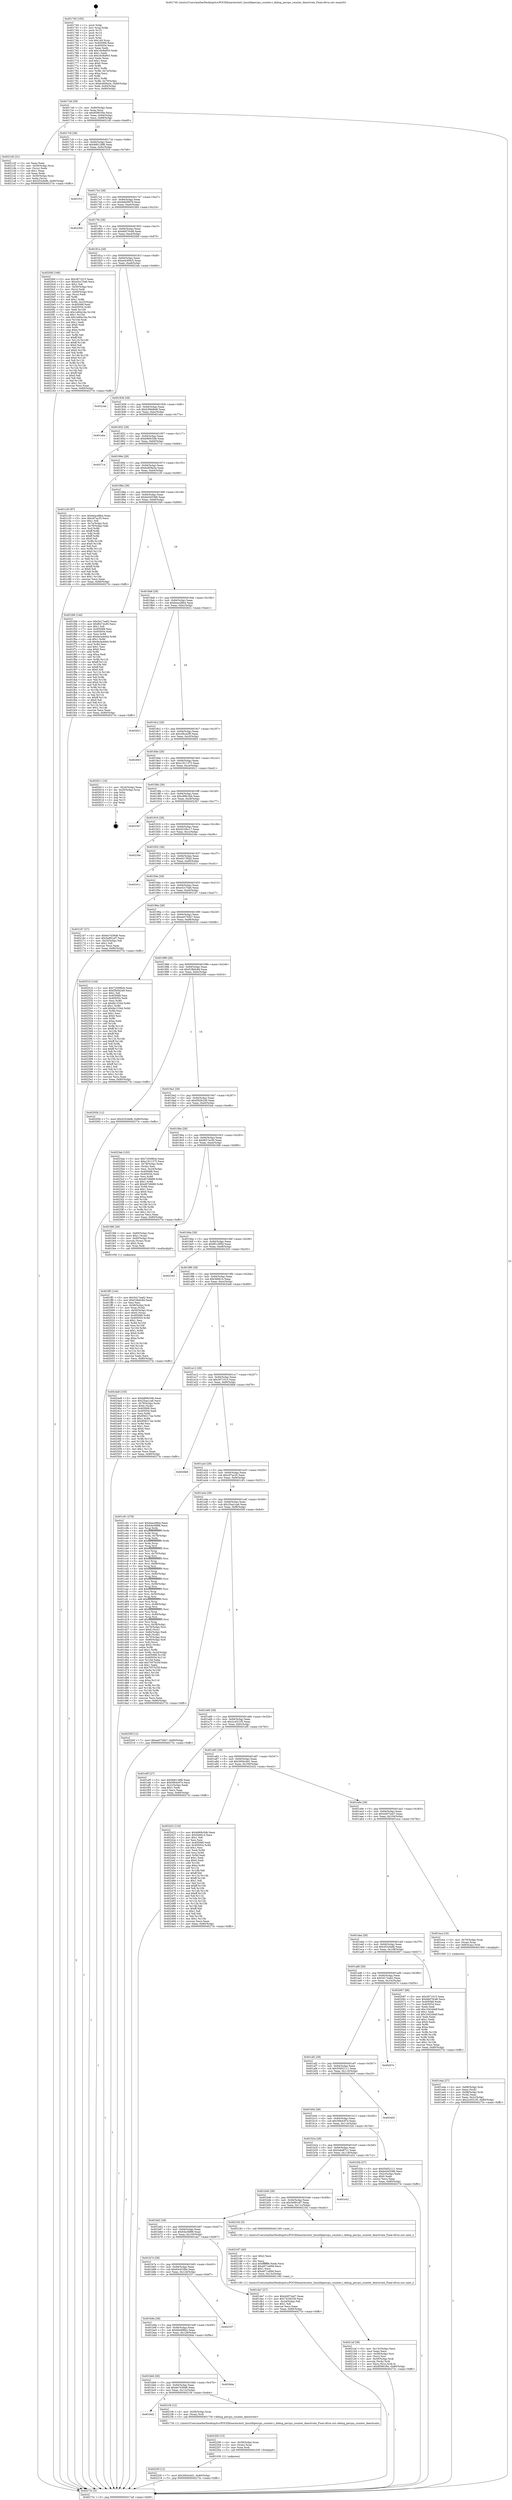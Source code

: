 digraph "0x401740" {
  label = "0x401740 (/mnt/c/Users/mathe/Desktop/tcc/POCII/binaries/extr_linuxlibpercpu_counter.c_debug_percpu_counter_deactivate_Final-ollvm.out::main(0))"
  labelloc = "t"
  node[shape=record]

  Entry [label="",width=0.3,height=0.3,shape=circle,fillcolor=black,style=filled]
  "0x4017a9" [label="{
     0x4017a9 [29]\l
     | [instrs]\l
     &nbsp;&nbsp;0x4017a9 \<+3\>: mov -0x80(%rbp),%eax\l
     &nbsp;&nbsp;0x4017ac \<+2\>: mov %eax,%ecx\l
     &nbsp;&nbsp;0x4017ae \<+6\>: sub $0x85991f0e,%ecx\l
     &nbsp;&nbsp;0x4017b4 \<+6\>: mov %eax,-0x94(%rbp)\l
     &nbsp;&nbsp;0x4017ba \<+6\>: mov %ecx,-0x98(%rbp)\l
     &nbsp;&nbsp;0x4017c0 \<+6\>: je 00000000004021d5 \<main+0xa95\>\l
  }"]
  "0x4021d5" [label="{
     0x4021d5 [31]\l
     | [instrs]\l
     &nbsp;&nbsp;0x4021d5 \<+2\>: xor %eax,%eax\l
     &nbsp;&nbsp;0x4021d7 \<+4\>: mov -0x50(%rbp),%rcx\l
     &nbsp;&nbsp;0x4021db \<+2\>: mov (%rcx),%edx\l
     &nbsp;&nbsp;0x4021dd \<+3\>: sub $0x1,%eax\l
     &nbsp;&nbsp;0x4021e0 \<+2\>: sub %eax,%edx\l
     &nbsp;&nbsp;0x4021e2 \<+4\>: mov -0x50(%rbp),%rcx\l
     &nbsp;&nbsp;0x4021e6 \<+2\>: mov %edx,(%rcx)\l
     &nbsp;&nbsp;0x4021e8 \<+7\>: movl $0x453c6efb,-0x80(%rbp)\l
     &nbsp;&nbsp;0x4021ef \<+5\>: jmp 000000000040273c \<main+0xffc\>\l
  }"]
  "0x4017c6" [label="{
     0x4017c6 [28]\l
     | [instrs]\l
     &nbsp;&nbsp;0x4017c6 \<+5\>: jmp 00000000004017cb \<main+0x8b\>\l
     &nbsp;&nbsp;0x4017cb \<+6\>: mov -0x94(%rbp),%eax\l
     &nbsp;&nbsp;0x4017d1 \<+5\>: sub $0x9d6128f6,%eax\l
     &nbsp;&nbsp;0x4017d6 \<+6\>: mov %eax,-0x9c(%rbp)\l
     &nbsp;&nbsp;0x4017dc \<+6\>: je 0000000000401f10 \<main+0x7d0\>\l
  }"]
  Exit [label="",width=0.3,height=0.3,shape=circle,fillcolor=black,style=filled,peripheries=2]
  "0x401f10" [label="{
     0x401f10\l
  }", style=dashed]
  "0x4017e2" [label="{
     0x4017e2 [28]\l
     | [instrs]\l
     &nbsp;&nbsp;0x4017e2 \<+5\>: jmp 00000000004017e7 \<main+0xa7\>\l
     &nbsp;&nbsp;0x4017e7 \<+6\>: mov -0x94(%rbp),%eax\l
     &nbsp;&nbsp;0x4017ed \<+5\>: sub $0x9dd3fd78,%eax\l
     &nbsp;&nbsp;0x4017f2 \<+6\>: mov %eax,-0xa0(%rbp)\l
     &nbsp;&nbsp;0x4017f8 \<+6\>: je 0000000000402364 \<main+0xc24\>\l
  }"]
  "0x40220f" [label="{
     0x40220f [12]\l
     | [instrs]\l
     &nbsp;&nbsp;0x40220f \<+7\>: movl $0x3004c0d1,-0x80(%rbp)\l
     &nbsp;&nbsp;0x402216 \<+5\>: jmp 000000000040273c \<main+0xffc\>\l
  }"]
  "0x402364" [label="{
     0x402364\l
  }", style=dashed]
  "0x4017fe" [label="{
     0x4017fe [28]\l
     | [instrs]\l
     &nbsp;&nbsp;0x4017fe \<+5\>: jmp 0000000000401803 \<main+0xc3\>\l
     &nbsp;&nbsp;0x401803 \<+6\>: mov -0x94(%rbp),%eax\l
     &nbsp;&nbsp;0x401809 \<+5\>: sub $0x9dd70cd6,%eax\l
     &nbsp;&nbsp;0x40180e \<+6\>: mov %eax,-0xa4(%rbp)\l
     &nbsp;&nbsp;0x401814 \<+6\>: je 00000000004020bf \<main+0x97f\>\l
  }"]
  "0x402200" [label="{
     0x402200 [15]\l
     | [instrs]\l
     &nbsp;&nbsp;0x402200 \<+4\>: mov -0x58(%rbp),%rax\l
     &nbsp;&nbsp;0x402204 \<+3\>: mov (%rax),%rax\l
     &nbsp;&nbsp;0x402207 \<+3\>: mov %rax,%rdi\l
     &nbsp;&nbsp;0x40220a \<+5\>: call 0000000000401030 \<free@plt\>\l
     | [calls]\l
     &nbsp;&nbsp;0x401030 \{1\} (unknown)\l
  }"]
  "0x4020bf" [label="{
     0x4020bf [168]\l
     | [instrs]\l
     &nbsp;&nbsp;0x4020bf \<+5\>: mov $0x3671015,%eax\l
     &nbsp;&nbsp;0x4020c4 \<+5\>: mov $0xe5cc70a6,%ecx\l
     &nbsp;&nbsp;0x4020c9 \<+2\>: mov $0x1,%dl\l
     &nbsp;&nbsp;0x4020cb \<+4\>: mov -0x50(%rbp),%rsi\l
     &nbsp;&nbsp;0x4020cf \<+2\>: mov (%rsi),%edi\l
     &nbsp;&nbsp;0x4020d1 \<+4\>: mov -0x60(%rbp),%rsi\l
     &nbsp;&nbsp;0x4020d5 \<+2\>: cmp (%rsi),%edi\l
     &nbsp;&nbsp;0x4020d7 \<+4\>: setl %r8b\l
     &nbsp;&nbsp;0x4020db \<+4\>: and $0x1,%r8b\l
     &nbsp;&nbsp;0x4020df \<+4\>: mov %r8b,-0x25(%rbp)\l
     &nbsp;&nbsp;0x4020e3 \<+7\>: mov 0x405068,%edi\l
     &nbsp;&nbsp;0x4020ea \<+8\>: mov 0x405054,%r9d\l
     &nbsp;&nbsp;0x4020f2 \<+3\>: mov %edi,%r10d\l
     &nbsp;&nbsp;0x4020f5 \<+7\>: sub $0x1e60a16a,%r10d\l
     &nbsp;&nbsp;0x4020fc \<+4\>: sub $0x1,%r10d\l
     &nbsp;&nbsp;0x402100 \<+7\>: add $0x1e60a16a,%r10d\l
     &nbsp;&nbsp;0x402107 \<+4\>: imul %r10d,%edi\l
     &nbsp;&nbsp;0x40210b \<+3\>: and $0x1,%edi\l
     &nbsp;&nbsp;0x40210e \<+3\>: cmp $0x0,%edi\l
     &nbsp;&nbsp;0x402111 \<+4\>: sete %r8b\l
     &nbsp;&nbsp;0x402115 \<+4\>: cmp $0xa,%r9d\l
     &nbsp;&nbsp;0x402119 \<+4\>: setl %r11b\l
     &nbsp;&nbsp;0x40211d \<+3\>: mov %r8b,%bl\l
     &nbsp;&nbsp;0x402120 \<+3\>: xor $0xff,%bl\l
     &nbsp;&nbsp;0x402123 \<+3\>: mov %r11b,%r14b\l
     &nbsp;&nbsp;0x402126 \<+4\>: xor $0xff,%r14b\l
     &nbsp;&nbsp;0x40212a \<+3\>: xor $0x0,%dl\l
     &nbsp;&nbsp;0x40212d \<+3\>: mov %bl,%r15b\l
     &nbsp;&nbsp;0x402130 \<+4\>: and $0x0,%r15b\l
     &nbsp;&nbsp;0x402134 \<+3\>: and %dl,%r8b\l
     &nbsp;&nbsp;0x402137 \<+3\>: mov %r14b,%r12b\l
     &nbsp;&nbsp;0x40213a \<+4\>: and $0x0,%r12b\l
     &nbsp;&nbsp;0x40213e \<+3\>: and %dl,%r11b\l
     &nbsp;&nbsp;0x402141 \<+3\>: or %r8b,%r15b\l
     &nbsp;&nbsp;0x402144 \<+3\>: or %r11b,%r12b\l
     &nbsp;&nbsp;0x402147 \<+3\>: xor %r12b,%r15b\l
     &nbsp;&nbsp;0x40214a \<+3\>: or %r14b,%bl\l
     &nbsp;&nbsp;0x40214d \<+3\>: xor $0xff,%bl\l
     &nbsp;&nbsp;0x402150 \<+3\>: or $0x0,%dl\l
     &nbsp;&nbsp;0x402153 \<+2\>: and %dl,%bl\l
     &nbsp;&nbsp;0x402155 \<+3\>: or %bl,%r15b\l
     &nbsp;&nbsp;0x402158 \<+4\>: test $0x1,%r15b\l
     &nbsp;&nbsp;0x40215c \<+3\>: cmovne %ecx,%eax\l
     &nbsp;&nbsp;0x40215f \<+3\>: mov %eax,-0x80(%rbp)\l
     &nbsp;&nbsp;0x402162 \<+5\>: jmp 000000000040273c \<main+0xffc\>\l
  }"]
  "0x40181a" [label="{
     0x40181a [28]\l
     | [instrs]\l
     &nbsp;&nbsp;0x40181a \<+5\>: jmp 000000000040181f \<main+0xdf\>\l
     &nbsp;&nbsp;0x40181f \<+6\>: mov -0x94(%rbp),%eax\l
     &nbsp;&nbsp;0x401825 \<+5\>: sub $0xacb300c5,%eax\l
     &nbsp;&nbsp;0x40182a \<+6\>: mov %eax,-0xa8(%rbp)\l
     &nbsp;&nbsp;0x401830 \<+6\>: je 00000000004022ab \<main+0xb6b\>\l
  }"]
  "0x401bd2" [label="{
     0x401bd2\l
  }", style=dashed]
  "0x4022ab" [label="{
     0x4022ab\l
  }", style=dashed]
  "0x401836" [label="{
     0x401836 [28]\l
     | [instrs]\l
     &nbsp;&nbsp;0x401836 \<+5\>: jmp 000000000040183b \<main+0xfb\>\l
     &nbsp;&nbsp;0x40183b \<+6\>: mov -0x94(%rbp),%eax\l
     &nbsp;&nbsp;0x401841 \<+5\>: sub $0xb366dbd6,%eax\l
     &nbsp;&nbsp;0x401846 \<+6\>: mov %eax,-0xac(%rbp)\l
     &nbsp;&nbsp;0x40184c \<+6\>: je 0000000000401ebe \<main+0x77e\>\l
  }"]
  "0x4021f4" [label="{
     0x4021f4 [12]\l
     | [instrs]\l
     &nbsp;&nbsp;0x4021f4 \<+4\>: mov -0x58(%rbp),%rax\l
     &nbsp;&nbsp;0x4021f8 \<+3\>: mov (%rax),%rdi\l
     &nbsp;&nbsp;0x4021fb \<+5\>: call 0000000000401730 \<debug_percpu_counter_deactivate\>\l
     | [calls]\l
     &nbsp;&nbsp;0x401730 \{1\} (/mnt/c/Users/mathe/Desktop/tcc/POCII/binaries/extr_linuxlibpercpu_counter.c_debug_percpu_counter_deactivate_Final-ollvm.out::debug_percpu_counter_deactivate)\l
  }"]
  "0x401ebe" [label="{
     0x401ebe\l
  }", style=dashed]
  "0x401852" [label="{
     0x401852 [28]\l
     | [instrs]\l
     &nbsp;&nbsp;0x401852 \<+5\>: jmp 0000000000401857 \<main+0x117\>\l
     &nbsp;&nbsp;0x401857 \<+6\>: mov -0x94(%rbp),%eax\l
     &nbsp;&nbsp;0x40185d \<+5\>: sub $0xb969c5db,%eax\l
     &nbsp;&nbsp;0x401862 \<+6\>: mov %eax,-0xb0(%rbp)\l
     &nbsp;&nbsp;0x401868 \<+6\>: je 0000000000402714 \<main+0xfd4\>\l
  }"]
  "0x401bb6" [label="{
     0x401bb6 [28]\l
     | [instrs]\l
     &nbsp;&nbsp;0x401bb6 \<+5\>: jmp 0000000000401bbb \<main+0x47b\>\l
     &nbsp;&nbsp;0x401bbb \<+6\>: mov -0x94(%rbp),%eax\l
     &nbsp;&nbsp;0x401bc1 \<+5\>: sub $0x6e7d39d8,%eax\l
     &nbsp;&nbsp;0x401bc6 \<+6\>: mov %eax,-0x12c(%rbp)\l
     &nbsp;&nbsp;0x401bcc \<+6\>: je 00000000004021f4 \<main+0xab4\>\l
  }"]
  "0x402714" [label="{
     0x402714\l
  }", style=dashed]
  "0x40186e" [label="{
     0x40186e [28]\l
     | [instrs]\l
     &nbsp;&nbsp;0x40186e \<+5\>: jmp 0000000000401873 \<main+0x133\>\l
     &nbsp;&nbsp;0x401873 \<+6\>: mov -0x94(%rbp),%eax\l
     &nbsp;&nbsp;0x401879 \<+5\>: sub $0xbc609a3a,%eax\l
     &nbsp;&nbsp;0x40187e \<+6\>: mov %eax,-0xb4(%rbp)\l
     &nbsp;&nbsp;0x401884 \<+6\>: je 0000000000401c30 \<main+0x4f0\>\l
  }"]
  "0x4026da" [label="{
     0x4026da\l
  }", style=dashed]
  "0x401c30" [label="{
     0x401c30 [97]\l
     | [instrs]\l
     &nbsp;&nbsp;0x401c30 \<+5\>: mov $0xbeacd8b4,%eax\l
     &nbsp;&nbsp;0x401c35 \<+5\>: mov $0xc97ac35,%ecx\l
     &nbsp;&nbsp;0x401c3a \<+2\>: mov $0x1,%dl\l
     &nbsp;&nbsp;0x401c3c \<+4\>: mov -0x7a(%rbp),%sil\l
     &nbsp;&nbsp;0x401c40 \<+4\>: mov -0x79(%rbp),%dil\l
     &nbsp;&nbsp;0x401c44 \<+3\>: mov %sil,%r8b\l
     &nbsp;&nbsp;0x401c47 \<+4\>: xor $0xff,%r8b\l
     &nbsp;&nbsp;0x401c4b \<+3\>: mov %dil,%r9b\l
     &nbsp;&nbsp;0x401c4e \<+4\>: xor $0xff,%r9b\l
     &nbsp;&nbsp;0x401c52 \<+3\>: xor $0x0,%dl\l
     &nbsp;&nbsp;0x401c55 \<+3\>: mov %r8b,%r10b\l
     &nbsp;&nbsp;0x401c58 \<+4\>: and $0x0,%r10b\l
     &nbsp;&nbsp;0x401c5c \<+3\>: and %dl,%sil\l
     &nbsp;&nbsp;0x401c5f \<+3\>: mov %r9b,%r11b\l
     &nbsp;&nbsp;0x401c62 \<+4\>: and $0x0,%r11b\l
     &nbsp;&nbsp;0x401c66 \<+3\>: and %dl,%dil\l
     &nbsp;&nbsp;0x401c69 \<+3\>: or %sil,%r10b\l
     &nbsp;&nbsp;0x401c6c \<+3\>: or %dil,%r11b\l
     &nbsp;&nbsp;0x401c6f \<+3\>: xor %r11b,%r10b\l
     &nbsp;&nbsp;0x401c72 \<+3\>: or %r9b,%r8b\l
     &nbsp;&nbsp;0x401c75 \<+4\>: xor $0xff,%r8b\l
     &nbsp;&nbsp;0x401c79 \<+3\>: or $0x0,%dl\l
     &nbsp;&nbsp;0x401c7c \<+3\>: and %dl,%r8b\l
     &nbsp;&nbsp;0x401c7f \<+3\>: or %r8b,%r10b\l
     &nbsp;&nbsp;0x401c82 \<+4\>: test $0x1,%r10b\l
     &nbsp;&nbsp;0x401c86 \<+3\>: cmovne %ecx,%eax\l
     &nbsp;&nbsp;0x401c89 \<+3\>: mov %eax,-0x80(%rbp)\l
     &nbsp;&nbsp;0x401c8c \<+5\>: jmp 000000000040273c \<main+0xffc\>\l
  }"]
  "0x40188a" [label="{
     0x40188a [28]\l
     | [instrs]\l
     &nbsp;&nbsp;0x40188a \<+5\>: jmp 000000000040188f \<main+0x14f\>\l
     &nbsp;&nbsp;0x40188f \<+6\>: mov -0x94(%rbp),%eax\l
     &nbsp;&nbsp;0x401895 \<+5\>: sub $0xbd345386,%eax\l
     &nbsp;&nbsp;0x40189a \<+6\>: mov %eax,-0xb8(%rbp)\l
     &nbsp;&nbsp;0x4018a0 \<+6\>: je 0000000000401f46 \<main+0x806\>\l
  }"]
  "0x40273c" [label="{
     0x40273c [5]\l
     | [instrs]\l
     &nbsp;&nbsp;0x40273c \<+5\>: jmp 00000000004017a9 \<main+0x69\>\l
  }"]
  "0x401740" [label="{
     0x401740 [105]\l
     | [instrs]\l
     &nbsp;&nbsp;0x401740 \<+1\>: push %rbp\l
     &nbsp;&nbsp;0x401741 \<+3\>: mov %rsp,%rbp\l
     &nbsp;&nbsp;0x401744 \<+2\>: push %r15\l
     &nbsp;&nbsp;0x401746 \<+2\>: push %r14\l
     &nbsp;&nbsp;0x401748 \<+2\>: push %r12\l
     &nbsp;&nbsp;0x40174a \<+1\>: push %rbx\l
     &nbsp;&nbsp;0x40174b \<+7\>: sub $0x140,%rsp\l
     &nbsp;&nbsp;0x401752 \<+7\>: mov 0x405068,%eax\l
     &nbsp;&nbsp;0x401759 \<+7\>: mov 0x405054,%ecx\l
     &nbsp;&nbsp;0x401760 \<+2\>: mov %eax,%edx\l
     &nbsp;&nbsp;0x401762 \<+6\>: add $0x16c8a903,%edx\l
     &nbsp;&nbsp;0x401768 \<+3\>: sub $0x1,%edx\l
     &nbsp;&nbsp;0x40176b \<+6\>: sub $0x16c8a903,%edx\l
     &nbsp;&nbsp;0x401771 \<+3\>: imul %edx,%eax\l
     &nbsp;&nbsp;0x401774 \<+3\>: and $0x1,%eax\l
     &nbsp;&nbsp;0x401777 \<+3\>: cmp $0x0,%eax\l
     &nbsp;&nbsp;0x40177a \<+4\>: sete %r8b\l
     &nbsp;&nbsp;0x40177e \<+4\>: and $0x1,%r8b\l
     &nbsp;&nbsp;0x401782 \<+4\>: mov %r8b,-0x7a(%rbp)\l
     &nbsp;&nbsp;0x401786 \<+3\>: cmp $0xa,%ecx\l
     &nbsp;&nbsp;0x401789 \<+4\>: setl %r8b\l
     &nbsp;&nbsp;0x40178d \<+4\>: and $0x1,%r8b\l
     &nbsp;&nbsp;0x401791 \<+4\>: mov %r8b,-0x79(%rbp)\l
     &nbsp;&nbsp;0x401795 \<+7\>: movl $0xbc609a3a,-0x80(%rbp)\l
     &nbsp;&nbsp;0x40179c \<+6\>: mov %edi,-0x84(%rbp)\l
     &nbsp;&nbsp;0x4017a2 \<+7\>: mov %rsi,-0x90(%rbp)\l
  }"]
  "0x401b9a" [label="{
     0x401b9a [28]\l
     | [instrs]\l
     &nbsp;&nbsp;0x401b9a \<+5\>: jmp 0000000000401b9f \<main+0x45f\>\l
     &nbsp;&nbsp;0x401b9f \<+6\>: mov -0x94(%rbp),%eax\l
     &nbsp;&nbsp;0x401ba5 \<+5\>: sub $0x6bd4f6b2,%eax\l
     &nbsp;&nbsp;0x401baa \<+6\>: mov %eax,-0x128(%rbp)\l
     &nbsp;&nbsp;0x401bb0 \<+6\>: je 00000000004026da \<main+0xf9a\>\l
  }"]
  "0x401f46" [label="{
     0x401f46 [144]\l
     | [instrs]\l
     &nbsp;&nbsp;0x401f46 \<+5\>: mov $0x5417ea62,%eax\l
     &nbsp;&nbsp;0x401f4b \<+5\>: mov $0xf627ec00,%ecx\l
     &nbsp;&nbsp;0x401f50 \<+2\>: mov $0x1,%dl\l
     &nbsp;&nbsp;0x401f52 \<+7\>: mov 0x405068,%esi\l
     &nbsp;&nbsp;0x401f59 \<+7\>: mov 0x405054,%edi\l
     &nbsp;&nbsp;0x401f60 \<+3\>: mov %esi,%r8d\l
     &nbsp;&nbsp;0x401f63 \<+7\>: add $0x9a3a4d44,%r8d\l
     &nbsp;&nbsp;0x401f6a \<+4\>: sub $0x1,%r8d\l
     &nbsp;&nbsp;0x401f6e \<+7\>: sub $0x9a3a4d44,%r8d\l
     &nbsp;&nbsp;0x401f75 \<+4\>: imul %r8d,%esi\l
     &nbsp;&nbsp;0x401f79 \<+3\>: and $0x1,%esi\l
     &nbsp;&nbsp;0x401f7c \<+3\>: cmp $0x0,%esi\l
     &nbsp;&nbsp;0x401f7f \<+4\>: sete %r9b\l
     &nbsp;&nbsp;0x401f83 \<+3\>: cmp $0xa,%edi\l
     &nbsp;&nbsp;0x401f86 \<+4\>: setl %r10b\l
     &nbsp;&nbsp;0x401f8a \<+3\>: mov %r9b,%r11b\l
     &nbsp;&nbsp;0x401f8d \<+4\>: xor $0xff,%r11b\l
     &nbsp;&nbsp;0x401f91 \<+3\>: mov %r10b,%bl\l
     &nbsp;&nbsp;0x401f94 \<+3\>: xor $0xff,%bl\l
     &nbsp;&nbsp;0x401f97 \<+3\>: xor $0x0,%dl\l
     &nbsp;&nbsp;0x401f9a \<+3\>: mov %r11b,%r14b\l
     &nbsp;&nbsp;0x401f9d \<+4\>: and $0x0,%r14b\l
     &nbsp;&nbsp;0x401fa1 \<+3\>: and %dl,%r9b\l
     &nbsp;&nbsp;0x401fa4 \<+3\>: mov %bl,%r15b\l
     &nbsp;&nbsp;0x401fa7 \<+4\>: and $0x0,%r15b\l
     &nbsp;&nbsp;0x401fab \<+3\>: and %dl,%r10b\l
     &nbsp;&nbsp;0x401fae \<+3\>: or %r9b,%r14b\l
     &nbsp;&nbsp;0x401fb1 \<+3\>: or %r10b,%r15b\l
     &nbsp;&nbsp;0x401fb4 \<+3\>: xor %r15b,%r14b\l
     &nbsp;&nbsp;0x401fb7 \<+3\>: or %bl,%r11b\l
     &nbsp;&nbsp;0x401fba \<+4\>: xor $0xff,%r11b\l
     &nbsp;&nbsp;0x401fbe \<+3\>: or $0x0,%dl\l
     &nbsp;&nbsp;0x401fc1 \<+3\>: and %dl,%r11b\l
     &nbsp;&nbsp;0x401fc4 \<+3\>: or %r11b,%r14b\l
     &nbsp;&nbsp;0x401fc7 \<+4\>: test $0x1,%r14b\l
     &nbsp;&nbsp;0x401fcb \<+3\>: cmovne %ecx,%eax\l
     &nbsp;&nbsp;0x401fce \<+3\>: mov %eax,-0x80(%rbp)\l
     &nbsp;&nbsp;0x401fd1 \<+5\>: jmp 000000000040273c \<main+0xffc\>\l
  }"]
  "0x4018a6" [label="{
     0x4018a6 [28]\l
     | [instrs]\l
     &nbsp;&nbsp;0x4018a6 \<+5\>: jmp 00000000004018ab \<main+0x16b\>\l
     &nbsp;&nbsp;0x4018ab \<+6\>: mov -0x94(%rbp),%eax\l
     &nbsp;&nbsp;0x4018b1 \<+5\>: sub $0xbeacd8b4,%eax\l
     &nbsp;&nbsp;0x4018b6 \<+6\>: mov %eax,-0xbc(%rbp)\l
     &nbsp;&nbsp;0x4018bc \<+6\>: je 0000000000402621 \<main+0xee1\>\l
  }"]
  "0x402337" [label="{
     0x402337\l
  }", style=dashed]
  "0x402621" [label="{
     0x402621\l
  }", style=dashed]
  "0x4018c2" [label="{
     0x4018c2 [28]\l
     | [instrs]\l
     &nbsp;&nbsp;0x4018c2 \<+5\>: jmp 00000000004018c7 \<main+0x187\>\l
     &nbsp;&nbsp;0x4018c7 \<+6\>: mov -0x94(%rbp),%eax\l
     &nbsp;&nbsp;0x4018cd \<+5\>: sub $0xc06ce2f0,%eax\l
     &nbsp;&nbsp;0x4018d2 \<+6\>: mov %eax,-0xc0(%rbp)\l
     &nbsp;&nbsp;0x4018d8 \<+6\>: je 0000000000402663 \<main+0xf23\>\l
  }"]
  "0x4021af" [label="{
     0x4021af [38]\l
     | [instrs]\l
     &nbsp;&nbsp;0x4021af \<+6\>: mov -0x13c(%rbp),%ecx\l
     &nbsp;&nbsp;0x4021b5 \<+3\>: imul %eax,%ecx\l
     &nbsp;&nbsp;0x4021b8 \<+4\>: mov -0x58(%rbp),%rsi\l
     &nbsp;&nbsp;0x4021bc \<+3\>: mov (%rsi),%rsi\l
     &nbsp;&nbsp;0x4021bf \<+4\>: mov -0x50(%rbp),%rdi\l
     &nbsp;&nbsp;0x4021c3 \<+3\>: movslq (%rdi),%rdi\l
     &nbsp;&nbsp;0x4021c6 \<+3\>: mov %ecx,(%rsi,%rdi,4)\l
     &nbsp;&nbsp;0x4021c9 \<+7\>: movl $0x85991f0e,-0x80(%rbp)\l
     &nbsp;&nbsp;0x4021d0 \<+5\>: jmp 000000000040273c \<main+0xffc\>\l
  }"]
  "0x402663" [label="{
     0x402663\l
  }", style=dashed]
  "0x4018de" [label="{
     0x4018de [28]\l
     | [instrs]\l
     &nbsp;&nbsp;0x4018de \<+5\>: jmp 00000000004018e3 \<main+0x1a3\>\l
     &nbsp;&nbsp;0x4018e3 \<+6\>: mov -0x94(%rbp),%eax\l
     &nbsp;&nbsp;0x4018e9 \<+5\>: sub $0xc1911375,%eax\l
     &nbsp;&nbsp;0x4018ee \<+6\>: mov %eax,-0xc4(%rbp)\l
     &nbsp;&nbsp;0x4018f4 \<+6\>: je 0000000000402611 \<main+0xed1\>\l
  }"]
  "0x402187" [label="{
     0x402187 [40]\l
     | [instrs]\l
     &nbsp;&nbsp;0x402187 \<+5\>: mov $0x2,%ecx\l
     &nbsp;&nbsp;0x40218c \<+1\>: cltd\l
     &nbsp;&nbsp;0x40218d \<+2\>: idiv %ecx\l
     &nbsp;&nbsp;0x40218f \<+6\>: imul $0xfffffffe,%edx,%ecx\l
     &nbsp;&nbsp;0x402195 \<+6\>: add $0xa971a69d,%ecx\l
     &nbsp;&nbsp;0x40219b \<+3\>: add $0x1,%ecx\l
     &nbsp;&nbsp;0x40219e \<+6\>: sub $0xa971a69d,%ecx\l
     &nbsp;&nbsp;0x4021a4 \<+6\>: mov %ecx,-0x13c(%rbp)\l
     &nbsp;&nbsp;0x4021aa \<+5\>: call 0000000000401160 \<next_i\>\l
     | [calls]\l
     &nbsp;&nbsp;0x401160 \{1\} (/mnt/c/Users/mathe/Desktop/tcc/POCII/binaries/extr_linuxlibpercpu_counter.c_debug_percpu_counter_deactivate_Final-ollvm.out::next_i)\l
  }"]
  "0x402611" [label="{
     0x402611 [16]\l
     | [instrs]\l
     &nbsp;&nbsp;0x402611 \<+3\>: mov -0x24(%rbp),%eax\l
     &nbsp;&nbsp;0x402614 \<+4\>: lea -0x20(%rbp),%rsp\l
     &nbsp;&nbsp;0x402618 \<+1\>: pop %rbx\l
     &nbsp;&nbsp;0x402619 \<+2\>: pop %r12\l
     &nbsp;&nbsp;0x40261b \<+2\>: pop %r14\l
     &nbsp;&nbsp;0x40261d \<+2\>: pop %r15\l
     &nbsp;&nbsp;0x40261f \<+1\>: pop %rbp\l
     &nbsp;&nbsp;0x402620 \<+1\>: ret\l
  }"]
  "0x4018fa" [label="{
     0x4018fa [28]\l
     | [instrs]\l
     &nbsp;&nbsp;0x4018fa \<+5\>: jmp 00000000004018ff \<main+0x1bf\>\l
     &nbsp;&nbsp;0x4018ff \<+6\>: mov -0x94(%rbp),%eax\l
     &nbsp;&nbsp;0x401905 \<+5\>: sub $0xc6f9c2bb,%eax\l
     &nbsp;&nbsp;0x40190a \<+6\>: mov %eax,-0xc8(%rbp)\l
     &nbsp;&nbsp;0x401910 \<+6\>: je 00000000004023b7 \<main+0xc77\>\l
  }"]
  "0x401ff3" [label="{
     0x401ff3 [104]\l
     | [instrs]\l
     &nbsp;&nbsp;0x401ff3 \<+5\>: mov $0x5417ea62,%ecx\l
     &nbsp;&nbsp;0x401ff8 \<+5\>: mov $0xf19b6c8d,%edx\l
     &nbsp;&nbsp;0x401ffd \<+2\>: xor %esi,%esi\l
     &nbsp;&nbsp;0x401fff \<+4\>: mov -0x58(%rbp),%rdi\l
     &nbsp;&nbsp;0x402003 \<+3\>: mov %rax,(%rdi)\l
     &nbsp;&nbsp;0x402006 \<+4\>: mov -0x50(%rbp),%rax\l
     &nbsp;&nbsp;0x40200a \<+6\>: movl $0x0,(%rax)\l
     &nbsp;&nbsp;0x402010 \<+8\>: mov 0x405068,%r8d\l
     &nbsp;&nbsp;0x402018 \<+8\>: mov 0x405054,%r9d\l
     &nbsp;&nbsp;0x402020 \<+3\>: sub $0x1,%esi\l
     &nbsp;&nbsp;0x402023 \<+3\>: mov %r8d,%r10d\l
     &nbsp;&nbsp;0x402026 \<+3\>: add %esi,%r10d\l
     &nbsp;&nbsp;0x402029 \<+4\>: imul %r10d,%r8d\l
     &nbsp;&nbsp;0x40202d \<+4\>: and $0x1,%r8d\l
     &nbsp;&nbsp;0x402031 \<+4\>: cmp $0x0,%r8d\l
     &nbsp;&nbsp;0x402035 \<+4\>: sete %r11b\l
     &nbsp;&nbsp;0x402039 \<+4\>: cmp $0xa,%r9d\l
     &nbsp;&nbsp;0x40203d \<+3\>: setl %bl\l
     &nbsp;&nbsp;0x402040 \<+3\>: mov %r11b,%r14b\l
     &nbsp;&nbsp;0x402043 \<+3\>: and %bl,%r14b\l
     &nbsp;&nbsp;0x402046 \<+3\>: xor %bl,%r11b\l
     &nbsp;&nbsp;0x402049 \<+3\>: or %r11b,%r14b\l
     &nbsp;&nbsp;0x40204c \<+4\>: test $0x1,%r14b\l
     &nbsp;&nbsp;0x402050 \<+3\>: cmovne %edx,%ecx\l
     &nbsp;&nbsp;0x402053 \<+3\>: mov %ecx,-0x80(%rbp)\l
     &nbsp;&nbsp;0x402056 \<+5\>: jmp 000000000040273c \<main+0xffc\>\l
  }"]
  "0x4023b7" [label="{
     0x4023b7\l
  }", style=dashed]
  "0x401916" [label="{
     0x401916 [28]\l
     | [instrs]\l
     &nbsp;&nbsp;0x401916 \<+5\>: jmp 000000000040191b \<main+0x1db\>\l
     &nbsp;&nbsp;0x40191b \<+6\>: mov -0x94(%rbp),%eax\l
     &nbsp;&nbsp;0x401921 \<+5\>: sub $0xd233bc17,%eax\l
     &nbsp;&nbsp;0x401926 \<+6\>: mov %eax,-0xcc(%rbp)\l
     &nbsp;&nbsp;0x40192c \<+6\>: je 00000000004023de \<main+0xc9e\>\l
  }"]
  "0x401eda" [label="{
     0x401eda [27]\l
     | [instrs]\l
     &nbsp;&nbsp;0x401eda \<+4\>: mov -0x68(%rbp),%rdi\l
     &nbsp;&nbsp;0x401ede \<+2\>: mov %eax,(%rdi)\l
     &nbsp;&nbsp;0x401ee0 \<+4\>: mov -0x68(%rbp),%rdi\l
     &nbsp;&nbsp;0x401ee4 \<+2\>: mov (%rdi),%eax\l
     &nbsp;&nbsp;0x401ee6 \<+3\>: mov %eax,-0x2c(%rbp)\l
     &nbsp;&nbsp;0x401ee9 \<+7\>: movl $0x2c4521f5,-0x80(%rbp)\l
     &nbsp;&nbsp;0x401ef0 \<+5\>: jmp 000000000040273c \<main+0xffc\>\l
  }"]
  "0x4023de" [label="{
     0x4023de\l
  }", style=dashed]
  "0x401932" [label="{
     0x401932 [28]\l
     | [instrs]\l
     &nbsp;&nbsp;0x401932 \<+5\>: jmp 0000000000401937 \<main+0x1f7\>\l
     &nbsp;&nbsp;0x401937 \<+6\>: mov -0x94(%rbp),%eax\l
     &nbsp;&nbsp;0x40193d \<+5\>: sub $0xd417f0a5,%eax\l
     &nbsp;&nbsp;0x401942 \<+6\>: mov %eax,-0xd0(%rbp)\l
     &nbsp;&nbsp;0x401948 \<+6\>: je 0000000000402411 \<main+0xcd1\>\l
  }"]
  "0x401b7e" [label="{
     0x401b7e [28]\l
     | [instrs]\l
     &nbsp;&nbsp;0x401b7e \<+5\>: jmp 0000000000401b83 \<main+0x443\>\l
     &nbsp;&nbsp;0x401b83 \<+6\>: mov -0x94(%rbp),%eax\l
     &nbsp;&nbsp;0x401b89 \<+5\>: sub $0x65c6199e,%eax\l
     &nbsp;&nbsp;0x401b8e \<+6\>: mov %eax,-0x124(%rbp)\l
     &nbsp;&nbsp;0x401b94 \<+6\>: je 0000000000402337 \<main+0xbf7\>\l
  }"]
  "0x402411" [label="{
     0x402411\l
  }", style=dashed]
  "0x40194e" [label="{
     0x40194e [28]\l
     | [instrs]\l
     &nbsp;&nbsp;0x40194e \<+5\>: jmp 0000000000401953 \<main+0x213\>\l
     &nbsp;&nbsp;0x401953 \<+6\>: mov -0x94(%rbp),%eax\l
     &nbsp;&nbsp;0x401959 \<+5\>: sub $0xe5cc70a6,%eax\l
     &nbsp;&nbsp;0x40195e \<+6\>: mov %eax,-0xd4(%rbp)\l
     &nbsp;&nbsp;0x401964 \<+6\>: je 0000000000402167 \<main+0xa27\>\l
  }"]
  "0x401da7" [label="{
     0x401da7 [27]\l
     | [instrs]\l
     &nbsp;&nbsp;0x401da7 \<+5\>: mov $0x44972ed7,%eax\l
     &nbsp;&nbsp;0x401dac \<+5\>: mov $0x73c5b339,%ecx\l
     &nbsp;&nbsp;0x401db1 \<+3\>: mov -0x2d(%rbp),%dl\l
     &nbsp;&nbsp;0x401db4 \<+3\>: test $0x1,%dl\l
     &nbsp;&nbsp;0x401db7 \<+3\>: cmovne %ecx,%eax\l
     &nbsp;&nbsp;0x401dba \<+3\>: mov %eax,-0x80(%rbp)\l
     &nbsp;&nbsp;0x401dbd \<+5\>: jmp 000000000040273c \<main+0xffc\>\l
  }"]
  "0x402167" [label="{
     0x402167 [27]\l
     | [instrs]\l
     &nbsp;&nbsp;0x402167 \<+5\>: mov $0x6e7d39d8,%eax\l
     &nbsp;&nbsp;0x40216c \<+5\>: mov $0x5e891af7,%ecx\l
     &nbsp;&nbsp;0x402171 \<+3\>: mov -0x25(%rbp),%dl\l
     &nbsp;&nbsp;0x402174 \<+3\>: test $0x1,%dl\l
     &nbsp;&nbsp;0x402177 \<+3\>: cmovne %ecx,%eax\l
     &nbsp;&nbsp;0x40217a \<+3\>: mov %eax,-0x80(%rbp)\l
     &nbsp;&nbsp;0x40217d \<+5\>: jmp 000000000040273c \<main+0xffc\>\l
  }"]
  "0x40196a" [label="{
     0x40196a [28]\l
     | [instrs]\l
     &nbsp;&nbsp;0x40196a \<+5\>: jmp 000000000040196f \<main+0x22f\>\l
     &nbsp;&nbsp;0x40196f \<+6\>: mov -0x94(%rbp),%eax\l
     &nbsp;&nbsp;0x401975 \<+5\>: sub $0xee0750b7,%eax\l
     &nbsp;&nbsp;0x40197a \<+6\>: mov %eax,-0xd8(%rbp)\l
     &nbsp;&nbsp;0x401980 \<+6\>: je 000000000040251b \<main+0xddb\>\l
  }"]
  "0x401b62" [label="{
     0x401b62 [28]\l
     | [instrs]\l
     &nbsp;&nbsp;0x401b62 \<+5\>: jmp 0000000000401b67 \<main+0x427\>\l
     &nbsp;&nbsp;0x401b67 \<+6\>: mov -0x94(%rbp),%eax\l
     &nbsp;&nbsp;0x401b6d \<+5\>: sub $0x64e368f6,%eax\l
     &nbsp;&nbsp;0x401b72 \<+6\>: mov %eax,-0x120(%rbp)\l
     &nbsp;&nbsp;0x401b78 \<+6\>: je 0000000000401da7 \<main+0x667\>\l
  }"]
  "0x40251b" [label="{
     0x40251b [144]\l
     | [instrs]\l
     &nbsp;&nbsp;0x40251b \<+5\>: mov $0x725096cb,%eax\l
     &nbsp;&nbsp;0x402520 \<+5\>: mov $0xf3b5b249,%ecx\l
     &nbsp;&nbsp;0x402525 \<+2\>: mov $0x1,%dl\l
     &nbsp;&nbsp;0x402527 \<+7\>: mov 0x405068,%esi\l
     &nbsp;&nbsp;0x40252e \<+7\>: mov 0x405054,%edi\l
     &nbsp;&nbsp;0x402535 \<+3\>: mov %esi,%r8d\l
     &nbsp;&nbsp;0x402538 \<+7\>: sub $0x8e13344,%r8d\l
     &nbsp;&nbsp;0x40253f \<+4\>: sub $0x1,%r8d\l
     &nbsp;&nbsp;0x402543 \<+7\>: add $0x8e13344,%r8d\l
     &nbsp;&nbsp;0x40254a \<+4\>: imul %r8d,%esi\l
     &nbsp;&nbsp;0x40254e \<+3\>: and $0x1,%esi\l
     &nbsp;&nbsp;0x402551 \<+3\>: cmp $0x0,%esi\l
     &nbsp;&nbsp;0x402554 \<+4\>: sete %r9b\l
     &nbsp;&nbsp;0x402558 \<+3\>: cmp $0xa,%edi\l
     &nbsp;&nbsp;0x40255b \<+4\>: setl %r10b\l
     &nbsp;&nbsp;0x40255f \<+3\>: mov %r9b,%r11b\l
     &nbsp;&nbsp;0x402562 \<+4\>: xor $0xff,%r11b\l
     &nbsp;&nbsp;0x402566 \<+3\>: mov %r10b,%bl\l
     &nbsp;&nbsp;0x402569 \<+3\>: xor $0xff,%bl\l
     &nbsp;&nbsp;0x40256c \<+3\>: xor $0x1,%dl\l
     &nbsp;&nbsp;0x40256f \<+3\>: mov %r11b,%r14b\l
     &nbsp;&nbsp;0x402572 \<+4\>: and $0xff,%r14b\l
     &nbsp;&nbsp;0x402576 \<+3\>: and %dl,%r9b\l
     &nbsp;&nbsp;0x402579 \<+3\>: mov %bl,%r15b\l
     &nbsp;&nbsp;0x40257c \<+4\>: and $0xff,%r15b\l
     &nbsp;&nbsp;0x402580 \<+3\>: and %dl,%r10b\l
     &nbsp;&nbsp;0x402583 \<+3\>: or %r9b,%r14b\l
     &nbsp;&nbsp;0x402586 \<+3\>: or %r10b,%r15b\l
     &nbsp;&nbsp;0x402589 \<+3\>: xor %r15b,%r14b\l
     &nbsp;&nbsp;0x40258c \<+3\>: or %bl,%r11b\l
     &nbsp;&nbsp;0x40258f \<+4\>: xor $0xff,%r11b\l
     &nbsp;&nbsp;0x402593 \<+3\>: or $0x1,%dl\l
     &nbsp;&nbsp;0x402596 \<+3\>: and %dl,%r11b\l
     &nbsp;&nbsp;0x402599 \<+3\>: or %r11b,%r14b\l
     &nbsp;&nbsp;0x40259c \<+4\>: test $0x1,%r14b\l
     &nbsp;&nbsp;0x4025a0 \<+3\>: cmovne %ecx,%eax\l
     &nbsp;&nbsp;0x4025a3 \<+3\>: mov %eax,-0x80(%rbp)\l
     &nbsp;&nbsp;0x4025a6 \<+5\>: jmp 000000000040273c \<main+0xffc\>\l
  }"]
  "0x401986" [label="{
     0x401986 [28]\l
     | [instrs]\l
     &nbsp;&nbsp;0x401986 \<+5\>: jmp 000000000040198b \<main+0x24b\>\l
     &nbsp;&nbsp;0x40198b \<+6\>: mov -0x94(%rbp),%eax\l
     &nbsp;&nbsp;0x401991 \<+5\>: sub $0xf19b6c8d,%eax\l
     &nbsp;&nbsp;0x401996 \<+6\>: mov %eax,-0xdc(%rbp)\l
     &nbsp;&nbsp;0x40199c \<+6\>: je 000000000040205b \<main+0x91b\>\l
  }"]
  "0x402182" [label="{
     0x402182 [5]\l
     | [instrs]\l
     &nbsp;&nbsp;0x402182 \<+5\>: call 0000000000401160 \<next_i\>\l
     | [calls]\l
     &nbsp;&nbsp;0x401160 \{1\} (/mnt/c/Users/mathe/Desktop/tcc/POCII/binaries/extr_linuxlibpercpu_counter.c_debug_percpu_counter_deactivate_Final-ollvm.out::next_i)\l
  }"]
  "0x40205b" [label="{
     0x40205b [12]\l
     | [instrs]\l
     &nbsp;&nbsp;0x40205b \<+7\>: movl $0x453c6efb,-0x80(%rbp)\l
     &nbsp;&nbsp;0x402062 \<+5\>: jmp 000000000040273c \<main+0xffc\>\l
  }"]
  "0x4019a2" [label="{
     0x4019a2 [28]\l
     | [instrs]\l
     &nbsp;&nbsp;0x4019a2 \<+5\>: jmp 00000000004019a7 \<main+0x267\>\l
     &nbsp;&nbsp;0x4019a7 \<+6\>: mov -0x94(%rbp),%eax\l
     &nbsp;&nbsp;0x4019ad \<+5\>: sub $0xf3b5b249,%eax\l
     &nbsp;&nbsp;0x4019b2 \<+6\>: mov %eax,-0xe0(%rbp)\l
     &nbsp;&nbsp;0x4019b8 \<+6\>: je 00000000004025ab \<main+0xe6b\>\l
  }"]
  "0x401b46" [label="{
     0x401b46 [28]\l
     | [instrs]\l
     &nbsp;&nbsp;0x401b46 \<+5\>: jmp 0000000000401b4b \<main+0x40b\>\l
     &nbsp;&nbsp;0x401b4b \<+6\>: mov -0x94(%rbp),%eax\l
     &nbsp;&nbsp;0x401b51 \<+5\>: sub $0x5e891af7,%eax\l
     &nbsp;&nbsp;0x401b56 \<+6\>: mov %eax,-0x11c(%rbp)\l
     &nbsp;&nbsp;0x401b5c \<+6\>: je 0000000000402182 \<main+0xa42\>\l
  }"]
  "0x4025ab" [label="{
     0x4025ab [102]\l
     | [instrs]\l
     &nbsp;&nbsp;0x4025ab \<+5\>: mov $0x725096cb,%eax\l
     &nbsp;&nbsp;0x4025b0 \<+5\>: mov $0xc1911375,%ecx\l
     &nbsp;&nbsp;0x4025b5 \<+4\>: mov -0x78(%rbp),%rdx\l
     &nbsp;&nbsp;0x4025b9 \<+2\>: mov (%rdx),%esi\l
     &nbsp;&nbsp;0x4025bb \<+3\>: mov %esi,-0x24(%rbp)\l
     &nbsp;&nbsp;0x4025be \<+7\>: mov 0x405068,%esi\l
     &nbsp;&nbsp;0x4025c5 \<+7\>: mov 0x405054,%edi\l
     &nbsp;&nbsp;0x4025cc \<+3\>: mov %esi,%r8d\l
     &nbsp;&nbsp;0x4025cf \<+7\>: sub $0xd07dfd98,%r8d\l
     &nbsp;&nbsp;0x4025d6 \<+4\>: sub $0x1,%r8d\l
     &nbsp;&nbsp;0x4025da \<+7\>: add $0xd07dfd98,%r8d\l
     &nbsp;&nbsp;0x4025e1 \<+4\>: imul %r8d,%esi\l
     &nbsp;&nbsp;0x4025e5 \<+3\>: and $0x1,%esi\l
     &nbsp;&nbsp;0x4025e8 \<+3\>: cmp $0x0,%esi\l
     &nbsp;&nbsp;0x4025eb \<+4\>: sete %r9b\l
     &nbsp;&nbsp;0x4025ef \<+3\>: cmp $0xa,%edi\l
     &nbsp;&nbsp;0x4025f2 \<+4\>: setl %r10b\l
     &nbsp;&nbsp;0x4025f6 \<+3\>: mov %r9b,%r11b\l
     &nbsp;&nbsp;0x4025f9 \<+3\>: and %r10b,%r11b\l
     &nbsp;&nbsp;0x4025fc \<+3\>: xor %r10b,%r9b\l
     &nbsp;&nbsp;0x4025ff \<+3\>: or %r9b,%r11b\l
     &nbsp;&nbsp;0x402602 \<+4\>: test $0x1,%r11b\l
     &nbsp;&nbsp;0x402606 \<+3\>: cmovne %ecx,%eax\l
     &nbsp;&nbsp;0x402609 \<+3\>: mov %eax,-0x80(%rbp)\l
     &nbsp;&nbsp;0x40260c \<+5\>: jmp 000000000040273c \<main+0xffc\>\l
  }"]
  "0x4019be" [label="{
     0x4019be [28]\l
     | [instrs]\l
     &nbsp;&nbsp;0x4019be \<+5\>: jmp 00000000004019c3 \<main+0x283\>\l
     &nbsp;&nbsp;0x4019c3 \<+6\>: mov -0x94(%rbp),%eax\l
     &nbsp;&nbsp;0x4019c9 \<+5\>: sub $0xf627ec00,%eax\l
     &nbsp;&nbsp;0x4019ce \<+6\>: mov %eax,-0xe4(%rbp)\l
     &nbsp;&nbsp;0x4019d4 \<+6\>: je 0000000000401fd6 \<main+0x896\>\l
  }"]
  "0x401e52" [label="{
     0x401e52\l
  }", style=dashed]
  "0x401fd6" [label="{
     0x401fd6 [29]\l
     | [instrs]\l
     &nbsp;&nbsp;0x401fd6 \<+4\>: mov -0x60(%rbp),%rax\l
     &nbsp;&nbsp;0x401fda \<+6\>: movl $0x1,(%rax)\l
     &nbsp;&nbsp;0x401fe0 \<+4\>: mov -0x60(%rbp),%rax\l
     &nbsp;&nbsp;0x401fe4 \<+3\>: movslq (%rax),%rax\l
     &nbsp;&nbsp;0x401fe7 \<+4\>: shl $0x2,%rax\l
     &nbsp;&nbsp;0x401feb \<+3\>: mov %rax,%rdi\l
     &nbsp;&nbsp;0x401fee \<+5\>: call 0000000000401050 \<malloc@plt\>\l
     | [calls]\l
     &nbsp;&nbsp;0x401050 \{1\} (unknown)\l
  }"]
  "0x4019da" [label="{
     0x4019da [28]\l
     | [instrs]\l
     &nbsp;&nbsp;0x4019da \<+5\>: jmp 00000000004019df \<main+0x29f\>\l
     &nbsp;&nbsp;0x4019df \<+6\>: mov -0x94(%rbp),%eax\l
     &nbsp;&nbsp;0x4019e5 \<+5\>: sub $0xf91c9f5b,%eax\l
     &nbsp;&nbsp;0x4019ea \<+6\>: mov %eax,-0xe8(%rbp)\l
     &nbsp;&nbsp;0x4019f0 \<+6\>: je 0000000000402343 \<main+0xc03\>\l
  }"]
  "0x401b2a" [label="{
     0x401b2a [28]\l
     | [instrs]\l
     &nbsp;&nbsp;0x401b2a \<+5\>: jmp 0000000000401b2f \<main+0x3ef\>\l
     &nbsp;&nbsp;0x401b2f \<+6\>: mov -0x94(%rbp),%eax\l
     &nbsp;&nbsp;0x401b35 \<+5\>: sub $0x5abdf7c1,%eax\l
     &nbsp;&nbsp;0x401b3a \<+6\>: mov %eax,-0x118(%rbp)\l
     &nbsp;&nbsp;0x401b40 \<+6\>: je 0000000000401e52 \<main+0x712\>\l
  }"]
  "0x402343" [label="{
     0x402343\l
  }", style=dashed]
  "0x4019f6" [label="{
     0x4019f6 [28]\l
     | [instrs]\l
     &nbsp;&nbsp;0x4019f6 \<+5\>: jmp 00000000004019fb \<main+0x2bb\>\l
     &nbsp;&nbsp;0x4019fb \<+6\>: mov -0x94(%rbp),%eax\l
     &nbsp;&nbsp;0x401a01 \<+5\>: sub $0x5b6614,%eax\l
     &nbsp;&nbsp;0x401a06 \<+6\>: mov %eax,-0xec(%rbp)\l
     &nbsp;&nbsp;0x401a0c \<+6\>: je 00000000004024a8 \<main+0xd68\>\l
  }"]
  "0x401f2b" [label="{
     0x401f2b [27]\l
     | [instrs]\l
     &nbsp;&nbsp;0x401f2b \<+5\>: mov $0x55d52111,%eax\l
     &nbsp;&nbsp;0x401f30 \<+5\>: mov $0xbd345386,%ecx\l
     &nbsp;&nbsp;0x401f35 \<+3\>: mov -0x2c(%rbp),%edx\l
     &nbsp;&nbsp;0x401f38 \<+3\>: cmp $0x0,%edx\l
     &nbsp;&nbsp;0x401f3b \<+3\>: cmove %ecx,%eax\l
     &nbsp;&nbsp;0x401f3e \<+3\>: mov %eax,-0x80(%rbp)\l
     &nbsp;&nbsp;0x401f41 \<+5\>: jmp 000000000040273c \<main+0xffc\>\l
  }"]
  "0x4024a8" [label="{
     0x4024a8 [103]\l
     | [instrs]\l
     &nbsp;&nbsp;0x4024a8 \<+5\>: mov $0xb969c5db,%eax\l
     &nbsp;&nbsp;0x4024ad \<+5\>: mov $0x25aa1ca6,%ecx\l
     &nbsp;&nbsp;0x4024b2 \<+4\>: mov -0x78(%rbp),%rdx\l
     &nbsp;&nbsp;0x4024b6 \<+6\>: movl $0x0,(%rdx)\l
     &nbsp;&nbsp;0x4024bc \<+7\>: mov 0x405068,%esi\l
     &nbsp;&nbsp;0x4024c3 \<+7\>: mov 0x405054,%edi\l
     &nbsp;&nbsp;0x4024ca \<+3\>: mov %esi,%r8d\l
     &nbsp;&nbsp;0x4024cd \<+7\>: add $0x958217ee,%r8d\l
     &nbsp;&nbsp;0x4024d4 \<+4\>: sub $0x1,%r8d\l
     &nbsp;&nbsp;0x4024d8 \<+7\>: sub $0x958217ee,%r8d\l
     &nbsp;&nbsp;0x4024df \<+4\>: imul %r8d,%esi\l
     &nbsp;&nbsp;0x4024e3 \<+3\>: and $0x1,%esi\l
     &nbsp;&nbsp;0x4024e6 \<+3\>: cmp $0x0,%esi\l
     &nbsp;&nbsp;0x4024e9 \<+4\>: sete %r9b\l
     &nbsp;&nbsp;0x4024ed \<+3\>: cmp $0xa,%edi\l
     &nbsp;&nbsp;0x4024f0 \<+4\>: setl %r10b\l
     &nbsp;&nbsp;0x4024f4 \<+3\>: mov %r9b,%r11b\l
     &nbsp;&nbsp;0x4024f7 \<+3\>: and %r10b,%r11b\l
     &nbsp;&nbsp;0x4024fa \<+3\>: xor %r10b,%r9b\l
     &nbsp;&nbsp;0x4024fd \<+3\>: or %r9b,%r11b\l
     &nbsp;&nbsp;0x402500 \<+4\>: test $0x1,%r11b\l
     &nbsp;&nbsp;0x402504 \<+3\>: cmovne %ecx,%eax\l
     &nbsp;&nbsp;0x402507 \<+3\>: mov %eax,-0x80(%rbp)\l
     &nbsp;&nbsp;0x40250a \<+5\>: jmp 000000000040273c \<main+0xffc\>\l
  }"]
  "0x401a12" [label="{
     0x401a12 [28]\l
     | [instrs]\l
     &nbsp;&nbsp;0x401a12 \<+5\>: jmp 0000000000401a17 \<main+0x2d7\>\l
     &nbsp;&nbsp;0x401a17 \<+6\>: mov -0x94(%rbp),%eax\l
     &nbsp;&nbsp;0x401a1d \<+5\>: sub $0x3671015,%eax\l
     &nbsp;&nbsp;0x401a22 \<+6\>: mov %eax,-0xf0(%rbp)\l
     &nbsp;&nbsp;0x401a28 \<+6\>: je 00000000004026b8 \<main+0xf78\>\l
  }"]
  "0x401b0e" [label="{
     0x401b0e [28]\l
     | [instrs]\l
     &nbsp;&nbsp;0x401b0e \<+5\>: jmp 0000000000401b13 \<main+0x3d3\>\l
     &nbsp;&nbsp;0x401b13 \<+6\>: mov -0x94(%rbp),%eax\l
     &nbsp;&nbsp;0x401b19 \<+5\>: sub $0x5664c97e,%eax\l
     &nbsp;&nbsp;0x401b1e \<+6\>: mov %eax,-0x114(%rbp)\l
     &nbsp;&nbsp;0x401b24 \<+6\>: je 0000000000401f2b \<main+0x7eb\>\l
  }"]
  "0x4026b8" [label="{
     0x4026b8\l
  }", style=dashed]
  "0x401a2e" [label="{
     0x401a2e [28]\l
     | [instrs]\l
     &nbsp;&nbsp;0x401a2e \<+5\>: jmp 0000000000401a33 \<main+0x2f3\>\l
     &nbsp;&nbsp;0x401a33 \<+6\>: mov -0x94(%rbp),%eax\l
     &nbsp;&nbsp;0x401a39 \<+5\>: sub $0xc97ac35,%eax\l
     &nbsp;&nbsp;0x401a3e \<+6\>: mov %eax,-0xf4(%rbp)\l
     &nbsp;&nbsp;0x401a44 \<+6\>: je 0000000000401c91 \<main+0x551\>\l
  }"]
  "0x402405" [label="{
     0x402405\l
  }", style=dashed]
  "0x401c91" [label="{
     0x401c91 [278]\l
     | [instrs]\l
     &nbsp;&nbsp;0x401c91 \<+5\>: mov $0xbeacd8b4,%eax\l
     &nbsp;&nbsp;0x401c96 \<+5\>: mov $0x64e368f6,%ecx\l
     &nbsp;&nbsp;0x401c9b \<+3\>: mov %rsp,%rdx\l
     &nbsp;&nbsp;0x401c9e \<+4\>: add $0xfffffffffffffff0,%rdx\l
     &nbsp;&nbsp;0x401ca2 \<+3\>: mov %rdx,%rsp\l
     &nbsp;&nbsp;0x401ca5 \<+4\>: mov %rdx,-0x78(%rbp)\l
     &nbsp;&nbsp;0x401ca9 \<+3\>: mov %rsp,%rdx\l
     &nbsp;&nbsp;0x401cac \<+4\>: add $0xfffffffffffffff0,%rdx\l
     &nbsp;&nbsp;0x401cb0 \<+3\>: mov %rdx,%rsp\l
     &nbsp;&nbsp;0x401cb3 \<+3\>: mov %rsp,%rsi\l
     &nbsp;&nbsp;0x401cb6 \<+4\>: add $0xfffffffffffffff0,%rsi\l
     &nbsp;&nbsp;0x401cba \<+3\>: mov %rsi,%rsp\l
     &nbsp;&nbsp;0x401cbd \<+4\>: mov %rsi,-0x70(%rbp)\l
     &nbsp;&nbsp;0x401cc1 \<+3\>: mov %rsp,%rsi\l
     &nbsp;&nbsp;0x401cc4 \<+4\>: add $0xfffffffffffffff0,%rsi\l
     &nbsp;&nbsp;0x401cc8 \<+3\>: mov %rsi,%rsp\l
     &nbsp;&nbsp;0x401ccb \<+4\>: mov %rsi,-0x68(%rbp)\l
     &nbsp;&nbsp;0x401ccf \<+3\>: mov %rsp,%rsi\l
     &nbsp;&nbsp;0x401cd2 \<+4\>: add $0xfffffffffffffff0,%rsi\l
     &nbsp;&nbsp;0x401cd6 \<+3\>: mov %rsi,%rsp\l
     &nbsp;&nbsp;0x401cd9 \<+4\>: mov %rsi,-0x60(%rbp)\l
     &nbsp;&nbsp;0x401cdd \<+3\>: mov %rsp,%rsi\l
     &nbsp;&nbsp;0x401ce0 \<+4\>: add $0xfffffffffffffff0,%rsi\l
     &nbsp;&nbsp;0x401ce4 \<+3\>: mov %rsi,%rsp\l
     &nbsp;&nbsp;0x401ce7 \<+4\>: mov %rsi,-0x58(%rbp)\l
     &nbsp;&nbsp;0x401ceb \<+3\>: mov %rsp,%rsi\l
     &nbsp;&nbsp;0x401cee \<+4\>: add $0xfffffffffffffff0,%rsi\l
     &nbsp;&nbsp;0x401cf2 \<+3\>: mov %rsi,%rsp\l
     &nbsp;&nbsp;0x401cf5 \<+4\>: mov %rsi,-0x50(%rbp)\l
     &nbsp;&nbsp;0x401cf9 \<+3\>: mov %rsp,%rsi\l
     &nbsp;&nbsp;0x401cfc \<+4\>: add $0xfffffffffffffff0,%rsi\l
     &nbsp;&nbsp;0x401d00 \<+3\>: mov %rsi,%rsp\l
     &nbsp;&nbsp;0x401d03 \<+4\>: mov %rsi,-0x48(%rbp)\l
     &nbsp;&nbsp;0x401d07 \<+3\>: mov %rsp,%rsi\l
     &nbsp;&nbsp;0x401d0a \<+4\>: add $0xfffffffffffffff0,%rsi\l
     &nbsp;&nbsp;0x401d0e \<+3\>: mov %rsi,%rsp\l
     &nbsp;&nbsp;0x401d11 \<+4\>: mov %rsi,-0x40(%rbp)\l
     &nbsp;&nbsp;0x401d15 \<+3\>: mov %rsp,%rsi\l
     &nbsp;&nbsp;0x401d18 \<+4\>: add $0xfffffffffffffff0,%rsi\l
     &nbsp;&nbsp;0x401d1c \<+3\>: mov %rsi,%rsp\l
     &nbsp;&nbsp;0x401d1f \<+4\>: mov %rsi,-0x38(%rbp)\l
     &nbsp;&nbsp;0x401d23 \<+4\>: mov -0x78(%rbp),%rsi\l
     &nbsp;&nbsp;0x401d27 \<+6\>: movl $0x0,(%rsi)\l
     &nbsp;&nbsp;0x401d2d \<+6\>: mov -0x84(%rbp),%edi\l
     &nbsp;&nbsp;0x401d33 \<+2\>: mov %edi,(%rdx)\l
     &nbsp;&nbsp;0x401d35 \<+4\>: mov -0x70(%rbp),%rsi\l
     &nbsp;&nbsp;0x401d39 \<+7\>: mov -0x90(%rbp),%r8\l
     &nbsp;&nbsp;0x401d40 \<+3\>: mov %r8,(%rsi)\l
     &nbsp;&nbsp;0x401d43 \<+3\>: cmpl $0x2,(%rdx)\l
     &nbsp;&nbsp;0x401d46 \<+4\>: setne %r9b\l
     &nbsp;&nbsp;0x401d4a \<+4\>: and $0x1,%r9b\l
     &nbsp;&nbsp;0x401d4e \<+4\>: mov %r9b,-0x2d(%rbp)\l
     &nbsp;&nbsp;0x401d52 \<+8\>: mov 0x405068,%r10d\l
     &nbsp;&nbsp;0x401d5a \<+8\>: mov 0x405054,%r11d\l
     &nbsp;&nbsp;0x401d62 \<+3\>: mov %r10d,%ebx\l
     &nbsp;&nbsp;0x401d65 \<+6\>: add $0x7057b35f,%ebx\l
     &nbsp;&nbsp;0x401d6b \<+3\>: sub $0x1,%ebx\l
     &nbsp;&nbsp;0x401d6e \<+6\>: sub $0x7057b35f,%ebx\l
     &nbsp;&nbsp;0x401d74 \<+4\>: imul %ebx,%r10d\l
     &nbsp;&nbsp;0x401d78 \<+4\>: and $0x1,%r10d\l
     &nbsp;&nbsp;0x401d7c \<+4\>: cmp $0x0,%r10d\l
     &nbsp;&nbsp;0x401d80 \<+4\>: sete %r9b\l
     &nbsp;&nbsp;0x401d84 \<+4\>: cmp $0xa,%r11d\l
     &nbsp;&nbsp;0x401d88 \<+4\>: setl %r14b\l
     &nbsp;&nbsp;0x401d8c \<+3\>: mov %r9b,%r15b\l
     &nbsp;&nbsp;0x401d8f \<+3\>: and %r14b,%r15b\l
     &nbsp;&nbsp;0x401d92 \<+3\>: xor %r14b,%r9b\l
     &nbsp;&nbsp;0x401d95 \<+3\>: or %r9b,%r15b\l
     &nbsp;&nbsp;0x401d98 \<+4\>: test $0x1,%r15b\l
     &nbsp;&nbsp;0x401d9c \<+3\>: cmovne %ecx,%eax\l
     &nbsp;&nbsp;0x401d9f \<+3\>: mov %eax,-0x80(%rbp)\l
     &nbsp;&nbsp;0x401da2 \<+5\>: jmp 000000000040273c \<main+0xffc\>\l
  }"]
  "0x401a4a" [label="{
     0x401a4a [28]\l
     | [instrs]\l
     &nbsp;&nbsp;0x401a4a \<+5\>: jmp 0000000000401a4f \<main+0x30f\>\l
     &nbsp;&nbsp;0x401a4f \<+6\>: mov -0x94(%rbp),%eax\l
     &nbsp;&nbsp;0x401a55 \<+5\>: sub $0x25aa1ca6,%eax\l
     &nbsp;&nbsp;0x401a5a \<+6\>: mov %eax,-0xf8(%rbp)\l
     &nbsp;&nbsp;0x401a60 \<+6\>: je 000000000040250f \<main+0xdcf\>\l
  }"]
  "0x401af2" [label="{
     0x401af2 [28]\l
     | [instrs]\l
     &nbsp;&nbsp;0x401af2 \<+5\>: jmp 0000000000401af7 \<main+0x3b7\>\l
     &nbsp;&nbsp;0x401af7 \<+6\>: mov -0x94(%rbp),%eax\l
     &nbsp;&nbsp;0x401afd \<+5\>: sub $0x55d52111,%eax\l
     &nbsp;&nbsp;0x401b02 \<+6\>: mov %eax,-0x110(%rbp)\l
     &nbsp;&nbsp;0x401b08 \<+6\>: je 0000000000402405 \<main+0xcc5\>\l
  }"]
  "0x40267e" [label="{
     0x40267e\l
  }", style=dashed]
  "0x40250f" [label="{
     0x40250f [12]\l
     | [instrs]\l
     &nbsp;&nbsp;0x40250f \<+7\>: movl $0xee0750b7,-0x80(%rbp)\l
     &nbsp;&nbsp;0x402516 \<+5\>: jmp 000000000040273c \<main+0xffc\>\l
  }"]
  "0x401a66" [label="{
     0x401a66 [28]\l
     | [instrs]\l
     &nbsp;&nbsp;0x401a66 \<+5\>: jmp 0000000000401a6b \<main+0x32b\>\l
     &nbsp;&nbsp;0x401a6b \<+6\>: mov -0x94(%rbp),%eax\l
     &nbsp;&nbsp;0x401a71 \<+5\>: sub $0x2c4521f5,%eax\l
     &nbsp;&nbsp;0x401a76 \<+6\>: mov %eax,-0xfc(%rbp)\l
     &nbsp;&nbsp;0x401a7c \<+6\>: je 0000000000401ef5 \<main+0x7b5\>\l
  }"]
  "0x401ad6" [label="{
     0x401ad6 [28]\l
     | [instrs]\l
     &nbsp;&nbsp;0x401ad6 \<+5\>: jmp 0000000000401adb \<main+0x39b\>\l
     &nbsp;&nbsp;0x401adb \<+6\>: mov -0x94(%rbp),%eax\l
     &nbsp;&nbsp;0x401ae1 \<+5\>: sub $0x5417ea62,%eax\l
     &nbsp;&nbsp;0x401ae6 \<+6\>: mov %eax,-0x10c(%rbp)\l
     &nbsp;&nbsp;0x401aec \<+6\>: je 000000000040267e \<main+0xf3e\>\l
  }"]
  "0x401ef5" [label="{
     0x401ef5 [27]\l
     | [instrs]\l
     &nbsp;&nbsp;0x401ef5 \<+5\>: mov $0x9d6128f6,%eax\l
     &nbsp;&nbsp;0x401efa \<+5\>: mov $0x5664c97e,%ecx\l
     &nbsp;&nbsp;0x401eff \<+3\>: mov -0x2c(%rbp),%edx\l
     &nbsp;&nbsp;0x401f02 \<+3\>: cmp $0x1,%edx\l
     &nbsp;&nbsp;0x401f05 \<+3\>: cmovl %ecx,%eax\l
     &nbsp;&nbsp;0x401f08 \<+3\>: mov %eax,-0x80(%rbp)\l
     &nbsp;&nbsp;0x401f0b \<+5\>: jmp 000000000040273c \<main+0xffc\>\l
  }"]
  "0x401a82" [label="{
     0x401a82 [28]\l
     | [instrs]\l
     &nbsp;&nbsp;0x401a82 \<+5\>: jmp 0000000000401a87 \<main+0x347\>\l
     &nbsp;&nbsp;0x401a87 \<+6\>: mov -0x94(%rbp),%eax\l
     &nbsp;&nbsp;0x401a8d \<+5\>: sub $0x3004c0d1,%eax\l
     &nbsp;&nbsp;0x401a92 \<+6\>: mov %eax,-0x100(%rbp)\l
     &nbsp;&nbsp;0x401a98 \<+6\>: je 0000000000402422 \<main+0xce2\>\l
  }"]
  "0x402067" [label="{
     0x402067 [88]\l
     | [instrs]\l
     &nbsp;&nbsp;0x402067 \<+5\>: mov $0x3671015,%eax\l
     &nbsp;&nbsp;0x40206c \<+5\>: mov $0x9dd70cd6,%ecx\l
     &nbsp;&nbsp;0x402071 \<+7\>: mov 0x405068,%edx\l
     &nbsp;&nbsp;0x402078 \<+7\>: mov 0x405054,%esi\l
     &nbsp;&nbsp;0x40207f \<+2\>: mov %edx,%edi\l
     &nbsp;&nbsp;0x402081 \<+6\>: add $0x1042d4df,%edi\l
     &nbsp;&nbsp;0x402087 \<+3\>: sub $0x1,%edi\l
     &nbsp;&nbsp;0x40208a \<+6\>: sub $0x1042d4df,%edi\l
     &nbsp;&nbsp;0x402090 \<+3\>: imul %edi,%edx\l
     &nbsp;&nbsp;0x402093 \<+3\>: and $0x1,%edx\l
     &nbsp;&nbsp;0x402096 \<+3\>: cmp $0x0,%edx\l
     &nbsp;&nbsp;0x402099 \<+4\>: sete %r8b\l
     &nbsp;&nbsp;0x40209d \<+3\>: cmp $0xa,%esi\l
     &nbsp;&nbsp;0x4020a0 \<+4\>: setl %r9b\l
     &nbsp;&nbsp;0x4020a4 \<+3\>: mov %r8b,%r10b\l
     &nbsp;&nbsp;0x4020a7 \<+3\>: and %r9b,%r10b\l
     &nbsp;&nbsp;0x4020aa \<+3\>: xor %r9b,%r8b\l
     &nbsp;&nbsp;0x4020ad \<+3\>: or %r8b,%r10b\l
     &nbsp;&nbsp;0x4020b0 \<+4\>: test $0x1,%r10b\l
     &nbsp;&nbsp;0x4020b4 \<+3\>: cmovne %ecx,%eax\l
     &nbsp;&nbsp;0x4020b7 \<+3\>: mov %eax,-0x80(%rbp)\l
     &nbsp;&nbsp;0x4020ba \<+5\>: jmp 000000000040273c \<main+0xffc\>\l
  }"]
  "0x402422" [label="{
     0x402422 [134]\l
     | [instrs]\l
     &nbsp;&nbsp;0x402422 \<+5\>: mov $0xb969c5db,%eax\l
     &nbsp;&nbsp;0x402427 \<+5\>: mov $0x5b6614,%ecx\l
     &nbsp;&nbsp;0x40242c \<+2\>: mov $0x1,%dl\l
     &nbsp;&nbsp;0x40242e \<+2\>: xor %esi,%esi\l
     &nbsp;&nbsp;0x402430 \<+7\>: mov 0x405068,%edi\l
     &nbsp;&nbsp;0x402437 \<+8\>: mov 0x405054,%r8d\l
     &nbsp;&nbsp;0x40243f \<+3\>: sub $0x1,%esi\l
     &nbsp;&nbsp;0x402442 \<+3\>: mov %edi,%r9d\l
     &nbsp;&nbsp;0x402445 \<+3\>: add %esi,%r9d\l
     &nbsp;&nbsp;0x402448 \<+4\>: imul %r9d,%edi\l
     &nbsp;&nbsp;0x40244c \<+3\>: and $0x1,%edi\l
     &nbsp;&nbsp;0x40244f \<+3\>: cmp $0x0,%edi\l
     &nbsp;&nbsp;0x402452 \<+4\>: sete %r10b\l
     &nbsp;&nbsp;0x402456 \<+4\>: cmp $0xa,%r8d\l
     &nbsp;&nbsp;0x40245a \<+4\>: setl %r11b\l
     &nbsp;&nbsp;0x40245e \<+3\>: mov %r10b,%bl\l
     &nbsp;&nbsp;0x402461 \<+3\>: xor $0xff,%bl\l
     &nbsp;&nbsp;0x402464 \<+3\>: mov %r11b,%r14b\l
     &nbsp;&nbsp;0x402467 \<+4\>: xor $0xff,%r14b\l
     &nbsp;&nbsp;0x40246b \<+3\>: xor $0x1,%dl\l
     &nbsp;&nbsp;0x40246e \<+3\>: mov %bl,%r15b\l
     &nbsp;&nbsp;0x402471 \<+4\>: and $0xff,%r15b\l
     &nbsp;&nbsp;0x402475 \<+3\>: and %dl,%r10b\l
     &nbsp;&nbsp;0x402478 \<+3\>: mov %r14b,%r12b\l
     &nbsp;&nbsp;0x40247b \<+4\>: and $0xff,%r12b\l
     &nbsp;&nbsp;0x40247f \<+3\>: and %dl,%r11b\l
     &nbsp;&nbsp;0x402482 \<+3\>: or %r10b,%r15b\l
     &nbsp;&nbsp;0x402485 \<+3\>: or %r11b,%r12b\l
     &nbsp;&nbsp;0x402488 \<+3\>: xor %r12b,%r15b\l
     &nbsp;&nbsp;0x40248b \<+3\>: or %r14b,%bl\l
     &nbsp;&nbsp;0x40248e \<+3\>: xor $0xff,%bl\l
     &nbsp;&nbsp;0x402491 \<+3\>: or $0x1,%dl\l
     &nbsp;&nbsp;0x402494 \<+2\>: and %dl,%bl\l
     &nbsp;&nbsp;0x402496 \<+3\>: or %bl,%r15b\l
     &nbsp;&nbsp;0x402499 \<+4\>: test $0x1,%r15b\l
     &nbsp;&nbsp;0x40249d \<+3\>: cmovne %ecx,%eax\l
     &nbsp;&nbsp;0x4024a0 \<+3\>: mov %eax,-0x80(%rbp)\l
     &nbsp;&nbsp;0x4024a3 \<+5\>: jmp 000000000040273c \<main+0xffc\>\l
  }"]
  "0x401a9e" [label="{
     0x401a9e [28]\l
     | [instrs]\l
     &nbsp;&nbsp;0x401a9e \<+5\>: jmp 0000000000401aa3 \<main+0x363\>\l
     &nbsp;&nbsp;0x401aa3 \<+6\>: mov -0x94(%rbp),%eax\l
     &nbsp;&nbsp;0x401aa9 \<+5\>: sub $0x44972ed7,%eax\l
     &nbsp;&nbsp;0x401aae \<+6\>: mov %eax,-0x104(%rbp)\l
     &nbsp;&nbsp;0x401ab4 \<+6\>: je 0000000000401eca \<main+0x78a\>\l
  }"]
  "0x401aba" [label="{
     0x401aba [28]\l
     | [instrs]\l
     &nbsp;&nbsp;0x401aba \<+5\>: jmp 0000000000401abf \<main+0x37f\>\l
     &nbsp;&nbsp;0x401abf \<+6\>: mov -0x94(%rbp),%eax\l
     &nbsp;&nbsp;0x401ac5 \<+5\>: sub $0x453c6efb,%eax\l
     &nbsp;&nbsp;0x401aca \<+6\>: mov %eax,-0x108(%rbp)\l
     &nbsp;&nbsp;0x401ad0 \<+6\>: je 0000000000402067 \<main+0x927\>\l
  }"]
  "0x401eca" [label="{
     0x401eca [16]\l
     | [instrs]\l
     &nbsp;&nbsp;0x401eca \<+4\>: mov -0x70(%rbp),%rax\l
     &nbsp;&nbsp;0x401ece \<+3\>: mov (%rax),%rax\l
     &nbsp;&nbsp;0x401ed1 \<+4\>: mov 0x8(%rax),%rdi\l
     &nbsp;&nbsp;0x401ed5 \<+5\>: call 0000000000401060 \<atoi@plt\>\l
     | [calls]\l
     &nbsp;&nbsp;0x401060 \{1\} (unknown)\l
  }"]
  Entry -> "0x401740" [label=" 1"]
  "0x4017a9" -> "0x4021d5" [label=" 1"]
  "0x4017a9" -> "0x4017c6" [label=" 23"]
  "0x402611" -> Exit [label=" 1"]
  "0x4017c6" -> "0x401f10" [label=" 0"]
  "0x4017c6" -> "0x4017e2" [label=" 23"]
  "0x4025ab" -> "0x40273c" [label=" 1"]
  "0x4017e2" -> "0x402364" [label=" 0"]
  "0x4017e2" -> "0x4017fe" [label=" 23"]
  "0x40251b" -> "0x40273c" [label=" 1"]
  "0x4017fe" -> "0x4020bf" [label=" 2"]
  "0x4017fe" -> "0x40181a" [label=" 21"]
  "0x40250f" -> "0x40273c" [label=" 1"]
  "0x40181a" -> "0x4022ab" [label=" 0"]
  "0x40181a" -> "0x401836" [label=" 21"]
  "0x4024a8" -> "0x40273c" [label=" 1"]
  "0x401836" -> "0x401ebe" [label=" 0"]
  "0x401836" -> "0x401852" [label=" 21"]
  "0x402422" -> "0x40273c" [label=" 1"]
  "0x401852" -> "0x402714" [label=" 0"]
  "0x401852" -> "0x40186e" [label=" 21"]
  "0x402200" -> "0x40220f" [label=" 1"]
  "0x40186e" -> "0x401c30" [label=" 1"]
  "0x40186e" -> "0x40188a" [label=" 20"]
  "0x401c30" -> "0x40273c" [label=" 1"]
  "0x401740" -> "0x4017a9" [label=" 1"]
  "0x40273c" -> "0x4017a9" [label=" 23"]
  "0x4021f4" -> "0x402200" [label=" 1"]
  "0x40188a" -> "0x401f46" [label=" 1"]
  "0x40188a" -> "0x4018a6" [label=" 19"]
  "0x401bb6" -> "0x4021f4" [label=" 1"]
  "0x4018a6" -> "0x402621" [label=" 0"]
  "0x4018a6" -> "0x4018c2" [label=" 19"]
  "0x40220f" -> "0x40273c" [label=" 1"]
  "0x4018c2" -> "0x402663" [label=" 0"]
  "0x4018c2" -> "0x4018de" [label=" 19"]
  "0x401b9a" -> "0x4026da" [label=" 0"]
  "0x4018de" -> "0x402611" [label=" 1"]
  "0x4018de" -> "0x4018fa" [label=" 18"]
  "0x401bb6" -> "0x401bd2" [label=" 0"]
  "0x4018fa" -> "0x4023b7" [label=" 0"]
  "0x4018fa" -> "0x401916" [label=" 18"]
  "0x401b7e" -> "0x401b9a" [label=" 1"]
  "0x401916" -> "0x4023de" [label=" 0"]
  "0x401916" -> "0x401932" [label=" 18"]
  "0x401b7e" -> "0x402337" [label=" 0"]
  "0x401932" -> "0x402411" [label=" 0"]
  "0x401932" -> "0x40194e" [label=" 18"]
  "0x401b9a" -> "0x401bb6" [label=" 1"]
  "0x40194e" -> "0x402167" [label=" 2"]
  "0x40194e" -> "0x40196a" [label=" 16"]
  "0x4021d5" -> "0x40273c" [label=" 1"]
  "0x40196a" -> "0x40251b" [label=" 1"]
  "0x40196a" -> "0x401986" [label=" 15"]
  "0x402187" -> "0x4021af" [label=" 1"]
  "0x401986" -> "0x40205b" [label=" 1"]
  "0x401986" -> "0x4019a2" [label=" 14"]
  "0x402182" -> "0x402187" [label=" 1"]
  "0x4019a2" -> "0x4025ab" [label=" 1"]
  "0x4019a2" -> "0x4019be" [label=" 13"]
  "0x4020bf" -> "0x40273c" [label=" 2"]
  "0x4019be" -> "0x401fd6" [label=" 1"]
  "0x4019be" -> "0x4019da" [label=" 12"]
  "0x402067" -> "0x40273c" [label=" 2"]
  "0x4019da" -> "0x402343" [label=" 0"]
  "0x4019da" -> "0x4019f6" [label=" 12"]
  "0x401ff3" -> "0x40273c" [label=" 1"]
  "0x4019f6" -> "0x4024a8" [label=" 1"]
  "0x4019f6" -> "0x401a12" [label=" 11"]
  "0x401fd6" -> "0x401ff3" [label=" 1"]
  "0x401a12" -> "0x4026b8" [label=" 0"]
  "0x401a12" -> "0x401a2e" [label=" 11"]
  "0x401f2b" -> "0x40273c" [label=" 1"]
  "0x401a2e" -> "0x401c91" [label=" 1"]
  "0x401a2e" -> "0x401a4a" [label=" 10"]
  "0x401ef5" -> "0x40273c" [label=" 1"]
  "0x401c91" -> "0x40273c" [label=" 1"]
  "0x401eca" -> "0x401eda" [label=" 1"]
  "0x401a4a" -> "0x40250f" [label=" 1"]
  "0x401a4a" -> "0x401a66" [label=" 9"]
  "0x401da7" -> "0x40273c" [label=" 1"]
  "0x401a66" -> "0x401ef5" [label=" 1"]
  "0x401a66" -> "0x401a82" [label=" 8"]
  "0x401b62" -> "0x401da7" [label=" 1"]
  "0x401a82" -> "0x402422" [label=" 1"]
  "0x401a82" -> "0x401a9e" [label=" 7"]
  "0x4021af" -> "0x40273c" [label=" 1"]
  "0x401a9e" -> "0x401eca" [label=" 1"]
  "0x401a9e" -> "0x401aba" [label=" 6"]
  "0x401b46" -> "0x401b62" [label=" 2"]
  "0x401aba" -> "0x402067" [label=" 2"]
  "0x401aba" -> "0x401ad6" [label=" 4"]
  "0x401b62" -> "0x401b7e" [label=" 1"]
  "0x401ad6" -> "0x40267e" [label=" 0"]
  "0x401ad6" -> "0x401af2" [label=" 4"]
  "0x401eda" -> "0x40273c" [label=" 1"]
  "0x401af2" -> "0x402405" [label=" 0"]
  "0x401af2" -> "0x401b0e" [label=" 4"]
  "0x401f46" -> "0x40273c" [label=" 1"]
  "0x401b0e" -> "0x401f2b" [label=" 1"]
  "0x401b0e" -> "0x401b2a" [label=" 3"]
  "0x40205b" -> "0x40273c" [label=" 1"]
  "0x401b2a" -> "0x401e52" [label=" 0"]
  "0x401b2a" -> "0x401b46" [label=" 3"]
  "0x402167" -> "0x40273c" [label=" 2"]
  "0x401b46" -> "0x402182" [label=" 1"]
}
